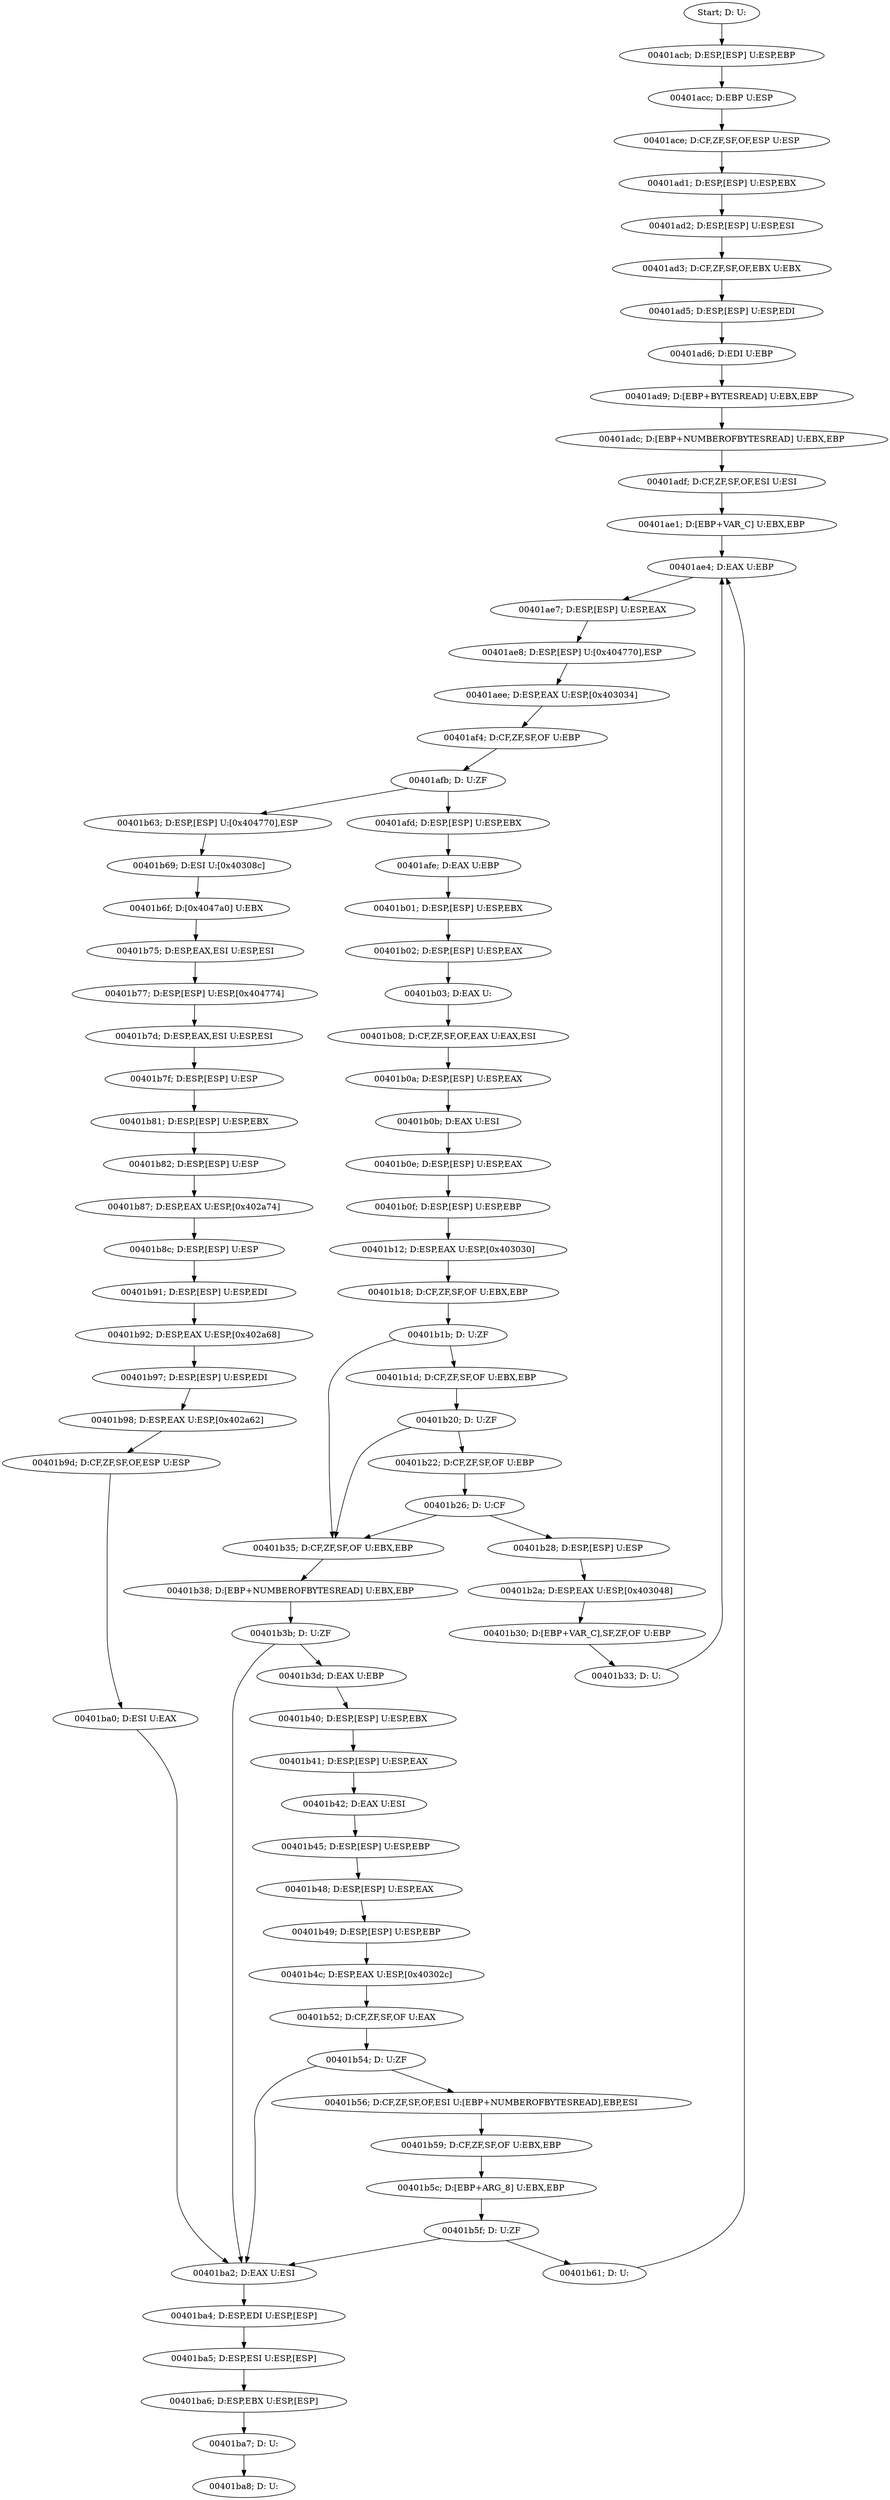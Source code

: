 digraph {
	n0 [label="Start; D: U:"]
	n1 [label="00401acb; D:ESP,[ESP] U:ESP,EBP"]
	n2 [label="00401acc; D:EBP U:ESP"]
	n3 [label="00401ace; D:CF,ZF,SF,OF,ESP U:ESP"]
	n4 [label="00401ad1; D:ESP,[ESP] U:ESP,EBX"]
	n5 [label="00401ad2; D:ESP,[ESP] U:ESP,ESI"]
	n6 [label="00401ad3; D:CF,ZF,SF,OF,EBX U:EBX"]
	n7 [label="00401ad5; D:ESP,[ESP] U:ESP,EDI"]
	n8 [label="00401ad6; D:EDI U:EBP"]
	n9 [label="00401ad9; D:[EBP+BYTESREAD] U:EBX,EBP"]
	n10 [label="00401adc; D:[EBP+NUMBEROFBYTESREAD] U:EBX,EBP"]
	n11 [label="00401adf; D:CF,ZF,SF,OF,ESI U:ESI"]
	n12 [label="00401ae1; D:[EBP+VAR_C] U:EBX,EBP"]
	n13 [label="00401ae4; D:EAX U:EBP"]
	n14 [label="00401ae7; D:ESP,[ESP] U:ESP,EAX"]
	n15 [label="00401ae8; D:ESP,[ESP] U:[0x404770],ESP"]
	n16 [label="00401aee; D:ESP,EAX U:ESP,[0x403034]"]
	n17 [label="00401af4; D:CF,ZF,SF,OF U:EBP"]
	n18 [label="00401afb; D: U:ZF"]
	n19 [label="00401afd; D:ESP,[ESP] U:ESP,EBX"]
	n20 [label="00401afe; D:EAX U:EBP"]
	n21 [label="00401b01; D:ESP,[ESP] U:ESP,EBX"]
	n22 [label="00401b02; D:ESP,[ESP] U:ESP,EAX"]
	n23 [label="00401b03; D:EAX U:"]
	n24 [label="00401b08; D:CF,ZF,SF,OF,EAX U:EAX,ESI"]
	n25 [label="00401b0a; D:ESP,[ESP] U:ESP,EAX"]
	n26 [label="00401b0b; D:EAX U:ESI"]
	n27 [label="00401b0e; D:ESP,[ESP] U:ESP,EAX"]
	n28 [label="00401b0f; D:ESP,[ESP] U:ESP,EBP"]
	n29 [label="00401b12; D:ESP,EAX U:ESP,[0x403030]"]
	n30 [label="00401b18; D:CF,ZF,SF,OF U:EBX,EBP"]
	n31 [label="00401b1b; D: U:ZF"]
	n32 [label="00401b1d; D:CF,ZF,SF,OF U:EBX,EBP"]
	n33 [label="00401b20; D: U:ZF"]
	n34 [label="00401b22; D:CF,ZF,SF,OF U:EBP"]
	n35 [label="00401b26; D: U:CF"]
	n36 [label="00401b28; D:ESP,[ESP] U:ESP"]
	n37 [label="00401b2a; D:ESP,EAX U:ESP,[0x403048]"]
	n38 [label="00401b30; D:[EBP+VAR_C],SF,ZF,OF U:EBP"]
	n39 [label="00401b33; D: U:"]
	n40 [label="00401b35; D:CF,ZF,SF,OF U:EBX,EBP"]
	n41 [label="00401b38; D:[EBP+NUMBEROFBYTESREAD] U:EBX,EBP"]
	n42 [label="00401b3b; D: U:ZF"]
	n43 [label="00401b3d; D:EAX U:EBP"]
	n44 [label="00401b40; D:ESP,[ESP] U:ESP,EBX"]
	n45 [label="00401b41; D:ESP,[ESP] U:ESP,EAX"]
	n46 [label="00401b42; D:EAX U:ESI"]
	n47 [label="00401b45; D:ESP,[ESP] U:ESP,EBP"]
	n48 [label="00401b48; D:ESP,[ESP] U:ESP,EAX"]
	n49 [label="00401b49; D:ESP,[ESP] U:ESP,EBP"]
	n50 [label="00401b4c; D:ESP,EAX U:ESP,[0x40302c]"]
	n51 [label="00401b52; D:CF,ZF,SF,OF U:EAX"]
	n52 [label="00401b54; D: U:ZF"]
	n53 [label="00401b56; D:CF,ZF,SF,OF,ESI U:[EBP+NUMBEROFBYTESREAD],EBP,ESI"]
	n54 [label="00401b59; D:CF,ZF,SF,OF U:EBX,EBP"]
	n55 [label="00401b5c; D:[EBP+ARG_8] U:EBX,EBP"]
	n56 [label="00401b5f; D: U:ZF"]
	n57 [label="00401b61; D: U:"]
	n58 [label="00401b63; D:ESP,[ESP] U:[0x404770],ESP"]
	n59 [label="00401b69; D:ESI U:[0x40308c]"]
	n60 [label="00401b6f; D:[0x4047a0] U:EBX"]
	n61 [label="00401b75; D:ESP,EAX,ESI U:ESP,ESI"]
	n62 [label="00401b77; D:ESP,[ESP] U:ESP,[0x404774]"]
	n63 [label="00401b7d; D:ESP,EAX,ESI U:ESP,ESI"]
	n64 [label="00401b7f; D:ESP,[ESP] U:ESP"]
	n65 [label="00401b81; D:ESP,[ESP] U:ESP,EBX"]
	n66 [label="00401b82; D:ESP,[ESP] U:ESP"]
	n67 [label="00401b87; D:ESP,EAX U:ESP,[0x402a74]"]
	n68 [label="00401b8c; D:ESP,[ESP] U:ESP"]
	n69 [label="00401b91; D:ESP,[ESP] U:ESP,EDI"]
	n70 [label="00401b92; D:ESP,EAX U:ESP,[0x402a68]"]
	n71 [label="00401b97; D:ESP,[ESP] U:ESP,EDI"]
	n72 [label="00401b98; D:ESP,EAX U:ESP,[0x402a62]"]
	n73 [label="00401b9d; D:CF,ZF,SF,OF,ESP U:ESP"]
	n74 [label="00401ba0; D:ESI U:EAX"]
	n75 [label="00401ba2; D:EAX U:ESI"]
	n76 [label="00401ba4; D:ESP,EDI U:ESP,[ESP]"]
	n77 [label="00401ba5; D:ESP,ESI U:ESP,[ESP]"]
	n78 [label="00401ba6; D:ESP,EBX U:ESP,[ESP]"]
	n79 [label="00401ba7; D: U:"]
	n80 [label="00401ba8; D: U:"]

	n0 -> n1
	n1 -> n2
	n2 -> n3
	n3 -> n4
	n4 -> n5
	n5 -> n6
	n6 -> n7
	n7 -> n8
	n8 -> n9
	n9 -> n10
	n10 -> n11
	n11 -> n12
	n12 -> n13
	n13 -> n14
	n14 -> n15
	n15 -> n16
	n16 -> n17
	n17 -> n18
	n18 -> n19
	n18 -> n58
	n19 -> n20
	n20 -> n21
	n21 -> n22
	n22 -> n23
	n23 -> n24
	n24 -> n25
	n25 -> n26
	n26 -> n27
	n27 -> n28
	n28 -> n29
	n29 -> n30
	n30 -> n31
	n31 -> n32
	n31 -> n40
	n32 -> n33
	n33 -> n34
	n33 -> n40
	n34 -> n35
	n35 -> n36
	n35 -> n40
	n36 -> n37
	n37 -> n38
	n38 -> n39
	n39 -> n13
	n40 -> n41
	n41 -> n42
	n42 -> n43
	n42 -> n75
	n43 -> n44
	n44 -> n45
	n45 -> n46
	n46 -> n47
	n47 -> n48
	n48 -> n49
	n49 -> n50
	n50 -> n51
	n51 -> n52
	n52 -> n53
	n52 -> n75
	n53 -> n54
	n54 -> n55
	n55 -> n56
	n56 -> n57
	n56 -> n75
	n57 -> n13
	n58 -> n59
	n59 -> n60
	n60 -> n61
	n61 -> n62
	n62 -> n63
	n63 -> n64
	n64 -> n65
	n65 -> n66
	n66 -> n67
	n67 -> n68
	n68 -> n69
	n69 -> n70
	n70 -> n71
	n71 -> n72
	n72 -> n73
	n73 -> n74
	n74 -> n75
	n75 -> n76
	n76 -> n77
	n77 -> n78
	n78 -> n79
	n79 -> n80

}